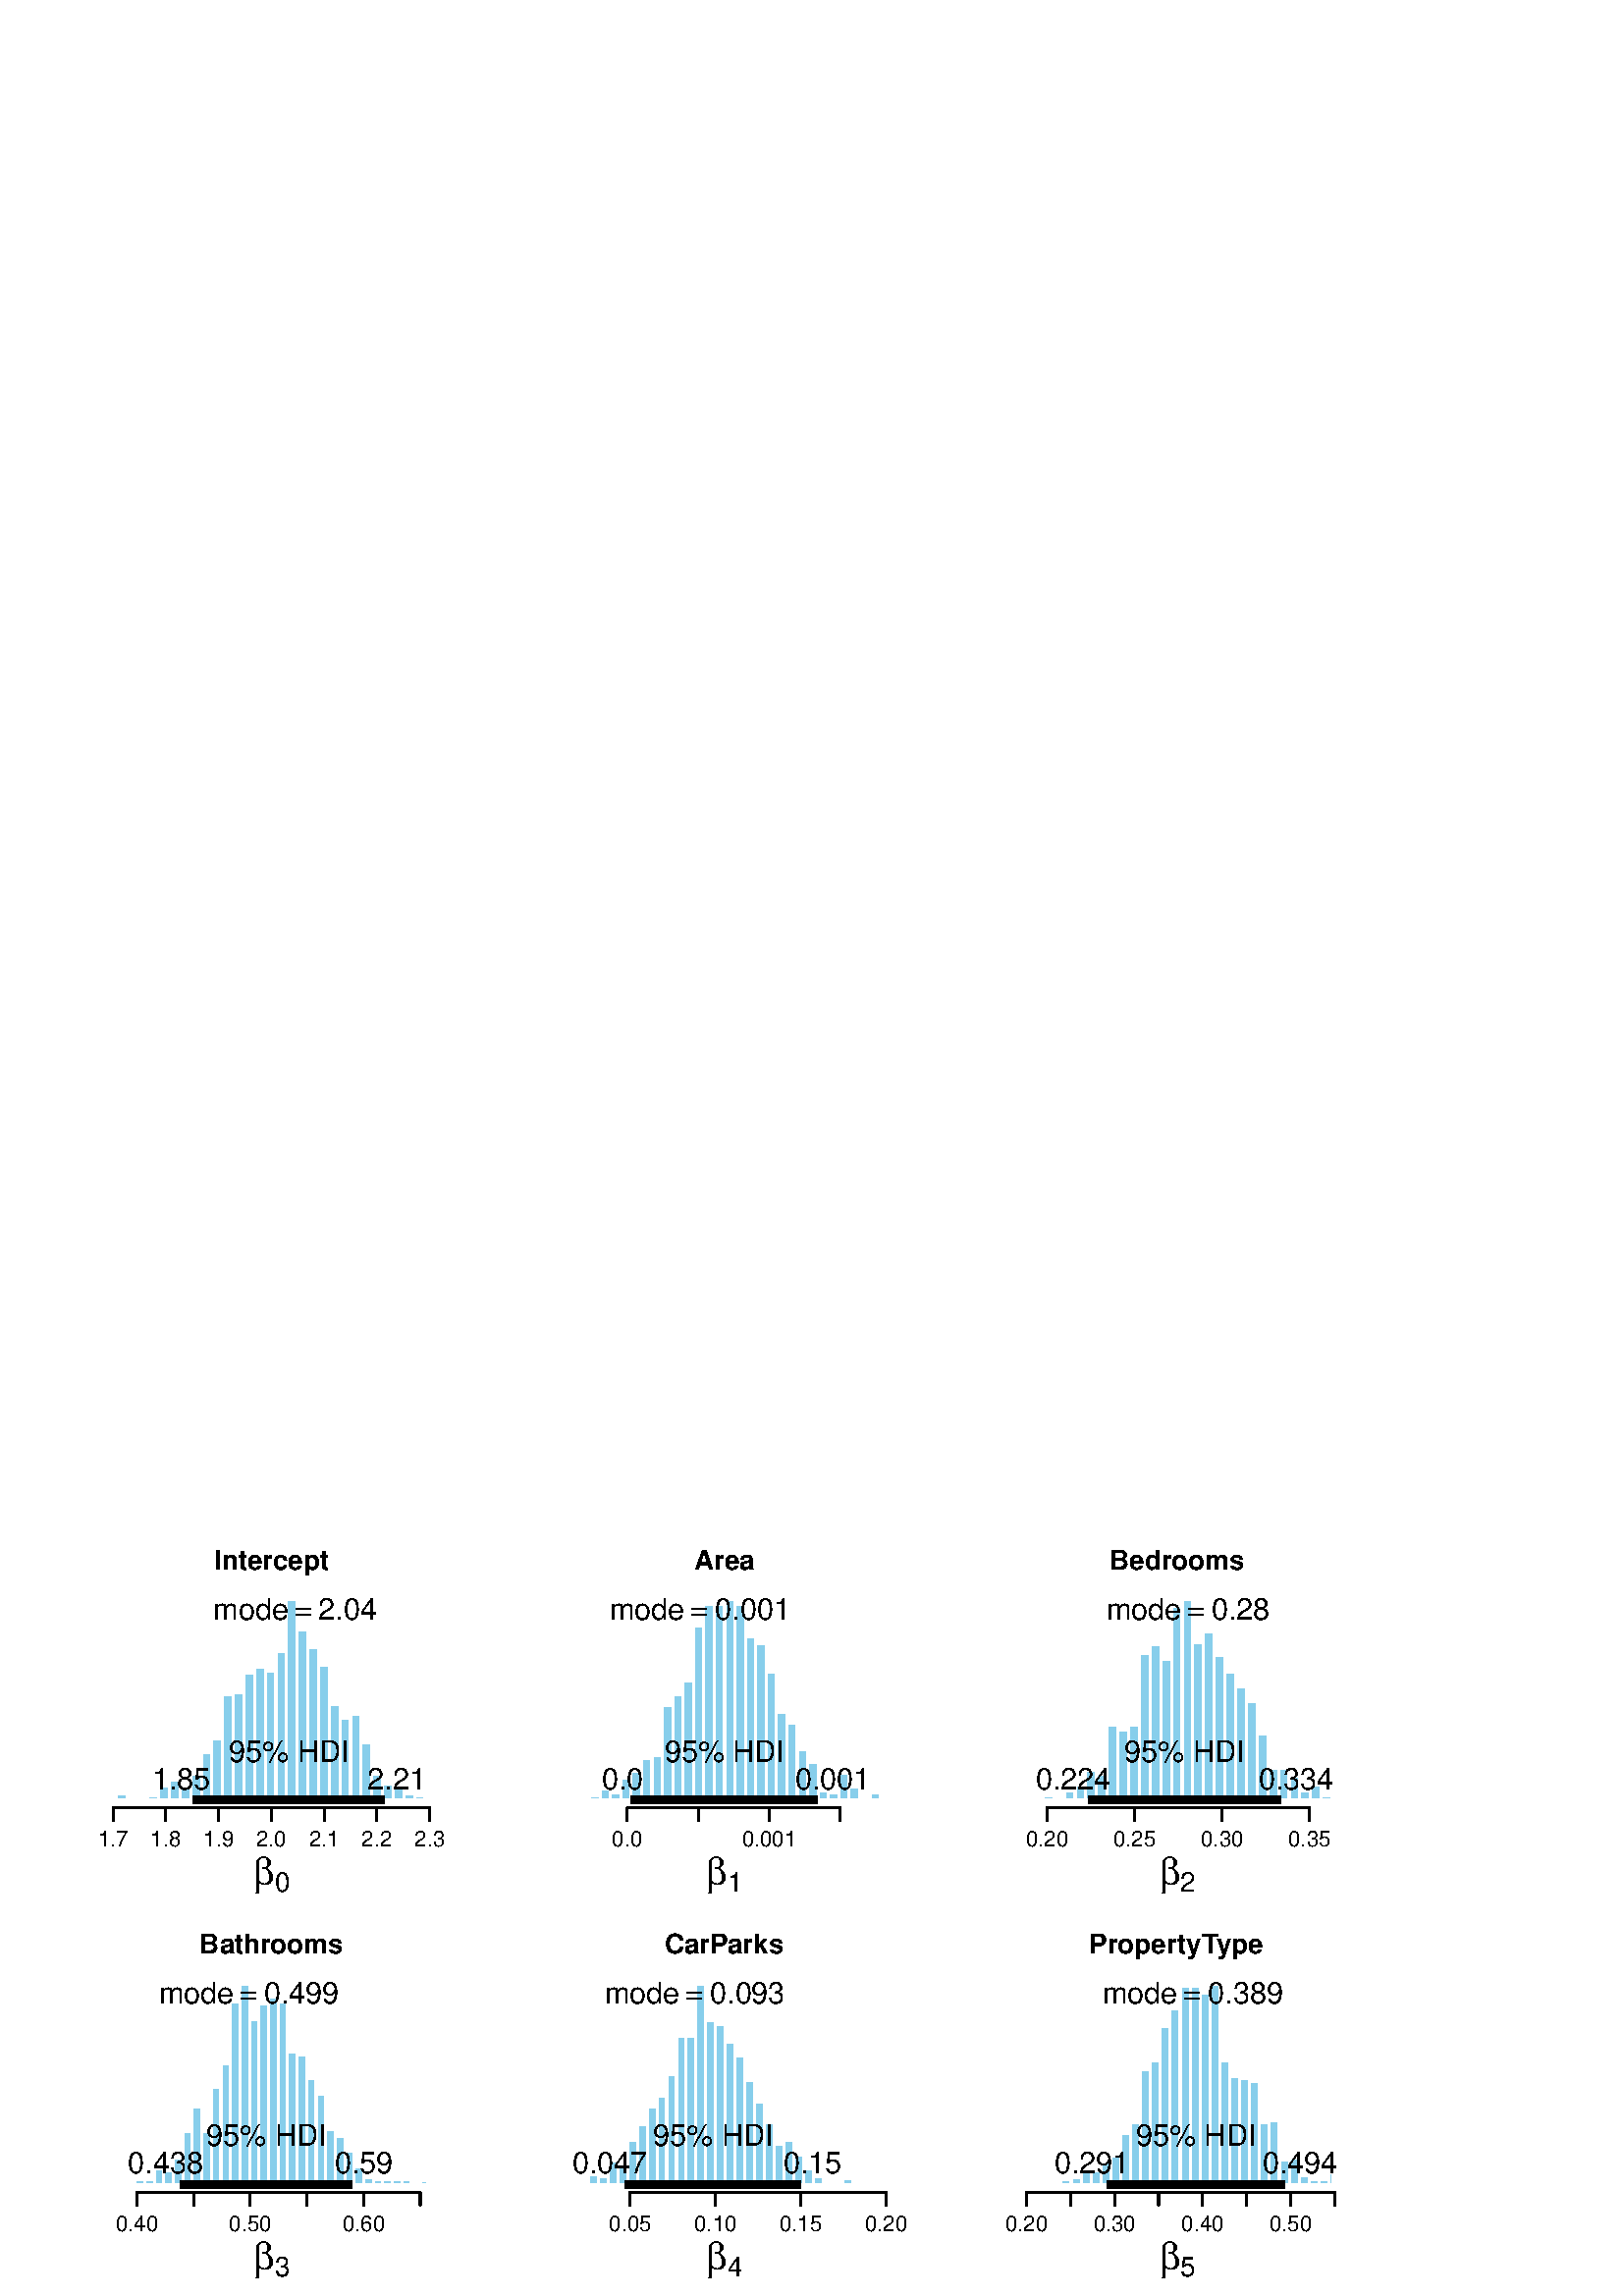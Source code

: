 %!PS-Adobe-3.0 EPSF-3.0
%%DocumentNeededResources: font Helvetica
%%+ font Helvetica-Bold
%%+ font Helvetica-Oblique
%%+ font Helvetica-BoldOblique
%%+ font Symbol
%%Pages: (atend)
%%BoundingBox: 0 0 498 282
%%EndComments
%%BeginProlog
/bp  { gs gs } def
% begin .ps.prolog
/gs  { gsave } bind def
/gr  { grestore } bind def
/ep  { showpage gr gr } bind def
/m   { moveto } bind def
/l  { rlineto } bind def
/np  { newpath } bind def
/cp  { closepath } bind def
/f   { fill } bind def
/o   { stroke } bind def
/c   { newpath 0 360 arc } bind def
/r   { 4 2 roll moveto 1 copy 3 -1 roll exch 0 exch rlineto 0 rlineto -1 mul 0 exch rlineto closepath } bind def
/p1  { stroke } bind def
/p2  { gsave bg fill grestore newpath } bind def
/p3  { gsave bg fill grestore stroke } bind def
/p6  { gsave bg eofill grestore newpath } bind def
/p7  { gsave bg eofill grestore stroke } bind def
/t   { 5 -2 roll moveto gsave rotate
       1 index stringwidth pop
       mul neg 0 rmoveto show grestore } bind def
/ta  { 4 -2 roll moveto gsave rotate show } bind def
/tb  { 2 -1 roll 0 rmoveto show } bind def
/cl  { grestore gsave newpath 3 index 3 index moveto 1 index
       4 -1 roll lineto  exch 1 index lineto lineto
       closepath clip newpath } bind def
/rgb { setrgbcolor } bind def
/s   { scalefont setfont } bind def
% end   .ps.prolog
%%IncludeResource: font Helvetica
/Helvetica findfont
dup length dict begin
  {1 index /FID ne {def} {pop pop} ifelse} forall
  /Encoding ISOLatin1Encoding def
  currentdict
  end
/Font1 exch definefont pop
%%IncludeResource: font Helvetica-Bold
/Helvetica-Bold findfont
dup length dict begin
  {1 index /FID ne {def} {pop pop} ifelse} forall
  /Encoding ISOLatin1Encoding def
  currentdict
  end
/Font2 exch definefont pop
%%IncludeResource: font Helvetica-Oblique
/Helvetica-Oblique findfont
dup length dict begin
  {1 index /FID ne {def} {pop pop} ifelse} forall
  /Encoding ISOLatin1Encoding def
  currentdict
  end
/Font3 exch definefont pop
%%IncludeResource: font Helvetica-BoldOblique
/Helvetica-BoldOblique findfont
dup length dict begin
  {1 index /FID ne {def} {pop pop} ifelse} forall
  /Encoding ISOLatin1Encoding def
  currentdict
  end
/Font4 exch definefont pop
%%IncludeResource: font Symbol
/Symbol findfont
dup length dict begin
  {1 index /FID ne {def} {pop pop} ifelse} forall
  currentdict
  end
/Font5 exch definefont pop
%%EndProlog
%%Page: 1 1
bp
0.00 0.00 498.00 282.00 cl
/Font2 findfont 10 s
0 setgray
78.52 266.53 (Inter) 0 ta
-0.200 (cept) tb gr
/Font5 findfont 14 s
93.01 150.77 (b) 0 0 t
/Font1 findfont 10 s
100.69 148.21 (0) 0 0 t
0.75 setlinewidth
[] 0 setdash
1 setlinecap
1 setlinejoin
10.00 setmiterlimit
np
41.46 179.02 m
116.08 0 l
o
np
41.46 179.02 m
0 -4.76 l
o
np
60.81 179.02 m
0 -4.76 l
o
np
80.15 179.02 m
0 -4.76 l
o
np
99.50 179.02 m
0 -4.76 l
o
np
118.85 179.02 m
0 -4.76 l
o
np
138.19 179.02 m
0 -4.76 l
o
np
157.54 179.02 m
0 -4.76 l
o
/Font1 findfont 8 s
41.46 164.76 (1.7) .5 0 t
60.81 164.76 (1.8) .5 0 t
80.15 164.76 (1.9) .5 0 t
99.50 164.76 (2.0) .5 0 t
118.85 164.76 (2.1) .5 0 t
138.19 164.76 (2.2) .5 0 t
157.54 164.76 (2.3) .5 0 t
/bg { 0.529 0.808 0.922 rgb } def
1 setgray
42.58 181.95 3.91 2.18 r p3
46.49 181.95 3.91 0.00 r p3
50.39 181.95 3.91 0.73 r p3
54.30 181.95 3.91 1.45 r p3
58.20 181.95 3.91 5.08 r p3
62.11 181.95 3.91 7.26 r p3
66.02 181.95 3.91 4.36 r p3
69.92 181.95 3.91 9.44 r p3
73.83 181.95 3.91 17.43 r p3
77.73 181.95 3.91 22.52 r p3
81.64 181.95 3.91 38.49 r p3
85.54 181.95 3.91 39.22 r p3
89.45 181.95 3.91 46.48 r p3
93.36 181.95 3.91 48.66 r p3
97.26 181.95 3.91 47.21 r p3
101.17 181.95 3.91 54.47 r p3
105.07 181.95 3.91 73.36 r p3
108.98 181.95 3.91 62.46 r p3
112.89 181.95 3.91 55.92 r p3
116.79 181.95 3.91 49.39 r p3
120.70 181.95 3.91 34.86 r p3
124.60 181.95 3.91 29.78 r p3
128.51 181.95 3.91 31.23 r p3
132.42 181.95 3.91 21.06 r p3
136.32 181.95 3.91 9.44 r p3
140.23 181.95 3.91 5.81 r p3
144.13 181.95 3.91 5.08 r p3
148.04 181.95 3.91 2.18 r p3
151.94 181.95 3.91 1.45 r p3
155.85 181.95 0.83 3.40 r p3
/Font1 findfont 11 s
0 setgray
78.17 248.18 (m) 0 0 t
87.33 248.18 (o) 0 0 t
93.45 248.18 (d) 0 0 t
99.56 248.18 (e) 0 0 t
/Font5 findfont 11 s
108.23 248.18 (=) 0 0 t
/Font1 findfont 11 s
116.81 248.18 (2.04) 0 0 t
3.00 setlinewidth
[] 0 setdash
0 setlinecap
np
70.78 181.95 m
70.30 0 l
o
83.92 195.94 (95) 0 0 t
96.16 195.94 (% HDI) 0 0 t
70.78 185.90 (1.85) 0.70 0 t
141.08 185.90 (2.21) 0.30 0 t
0.00 0.00 498.00 282.00 cl
/Font2 findfont 10 s
0 setgray
265.63 266.53 (Area) .5 0 t
/Font5 findfont 14 s
259.01 150.77 (b) 0 0 t
/Font1 findfont 10 s
266.69 148.21 (1) 0 0 t
0.75 setlinewidth
[] 0 setdash
1 setlinecap
1 setlinejoin
10.00 setmiterlimit
np
230.01 179.02 m
78.02 0 l
o
np
230.01 179.02 m
0 -4.76 l
o
np
256.02 179.02 m
0 -4.76 l
o
np
282.02 179.02 m
0 -4.76 l
o
np
308.03 179.02 m
0 -4.76 l
o
/Font1 findfont 8 s
230.01 164.76 (0.0) .5 0 t
282.02 164.76 (0.001) .5 0 t
/bg { 0.529 0.808 0.922 rgb } def
1 setgray
208.58 181.95 3.81 0.81 r p3
212.39 181.95 3.81 0.81 r p3
216.19 181.95 3.81 1.61 r p3
220.00 181.95 3.81 4.03 r p3
223.81 181.95 3.81 2.42 r p3
227.61 181.95 3.81 8.06 r p3
231.42 181.95 3.81 10.48 r p3
235.22 181.95 3.81 15.32 r p3
239.03 181.95 3.81 16.12 r p3
242.84 181.95 3.81 34.66 r p3
246.64 181.95 3.81 38.69 r p3
250.45 181.95 3.81 43.53 r p3
254.26 181.95 3.81 63.68 r p3
258.06 181.95 3.81 71.74 r p3
261.87 181.95 3.81 71.74 r p3
265.68 181.95 3.81 73.36 r p3
269.48 181.95 3.81 71.74 r p3
273.29 181.95 3.81 59.65 r p3
277.10 181.95 3.81 57.23 r p3
280.90 181.95 3.81 46.75 r p3
284.71 181.95 3.81 32.24 r p3
288.51 181.95 3.81 28.21 r p3
292.32 181.95 3.81 18.54 r p3
296.13 181.95 3.81 13.70 r p3
299.93 181.95 3.81 3.22 r p3
303.74 181.95 3.81 2.42 r p3
307.55 181.95 3.81 9.67 r p3
311.35 181.95 3.81 4.84 r p3
315.16 181.95 3.81 0.00 r p3
318.97 181.95 3.72 2.48 r p3
/Font1 findfont 11 s
0 setgray
223.51 248.18 (m) 0 0 t
232.67 248.18 (o) 0 0 t
238.79 248.18 (d) 0 0 t
244.91 248.18 (e) 0 0 t
/Font5 findfont 11 s
253.57 248.18 (=) 0 0 t
/Font1 findfont 11 s
262.15 248.18 (0.001) 0 0 t
3.00 setlinewidth
[] 0 setdash
0 setlinecap
np
231.30 181.95 m
68.52 0 l
o
243.56 195.94 (95) 0 0 t
255.79 195.94 (% HDI) 0 0 t
231.30 185.90 (0.0) 0.70 0 t
299.82 185.90 (0.001) 0.30 0 t
0.00 0.00 498.00 282.00 cl
/Font2 findfont 10 s
0 setgray
406.91 266.53 (Bedr) 0 ta
-0.200 (ooms) tb gr
/Font5 findfont 14 s
425.01 150.77 (b) 0 0 t
/Font1 findfont 10 s
432.69 148.21 (2) 0 0 t
0.75 setlinewidth
[] 0 setdash
1 setlinecap
1 setlinejoin
10.00 setmiterlimit
np
383.94 179.02 m
96.21 0 l
o
np
383.94 179.02 m
0 -4.76 l
o
np
416.01 179.02 m
0 -4.76 l
o
np
448.08 179.02 m
0 -4.76 l
o
np
480.15 179.02 m
0 -4.76 l
o
/Font1 findfont 8 s
383.94 164.76 (0.20) .5 0 t
416.01 164.76 (0.25) .5 0 t
448.08 164.76 (0.30) .5 0 t
480.15 164.76 (0.35) .5 0 t
/bg { 0.529 0.808 0.922 rgb } def
1 setgray
374.58 181.95 3.92 0.78 r p3
378.50 181.95 3.92 0.00 r p3
382.43 181.95 3.92 1.56 r p3
386.35 181.95 3.92 0.00 r p3
390.27 181.95 3.92 3.12 r p3
394.20 181.95 3.92 5.46 r p3
398.12 181.95 3.92 10.93 r p3
402.05 181.95 3.92 9.36 r p3
405.97 181.95 3.92 27.31 r p3
409.89 181.95 3.92 25.75 r p3
413.82 181.95 3.92 27.31 r p3
417.74 181.95 3.92 53.85 r p3
421.66 181.95 3.92 56.97 r p3
425.59 181.95 3.92 51.50 r p3
429.51 181.95 3.92 71.01 r p3
433.43 181.95 3.92 73.36 r p3
437.36 181.95 3.92 57.75 r p3
441.28 181.95 3.92 61.65 r p3
445.20 181.95 3.92 53.07 r p3
449.13 181.95 3.92 46.82 r p3
453.05 181.95 3.92 41.36 r p3
456.97 181.95 3.92 35.90 r p3
460.90 181.95 3.92 24.19 r p3
464.82 181.95 3.92 11.71 r p3
468.75 181.95 3.92 11.71 r p3
472.67 181.95 3.92 8.58 r p3
476.59 181.95 3.92 3.12 r p3
480.52 181.95 3.92 5.46 r p3
484.44 181.95 3.92 1.56 r p3
488.36 181.95 0.32 9.56 r p3
/Font1 findfont 11 s
0 setgray
405.54 248.18 (m) 0 0 t
414.70 248.18 (o) 0 0 t
420.82 248.18 (d) 0 0 t
426.94 248.18 (e) 0 0 t
/Font5 findfont 11 s
435.60 248.18 (=) 0 0 t
/Font1 findfont 11 s
444.18 248.18 (0.28) 0 0 t
3.00 setlinewidth
[] 0 setdash
0 setlinecap
np
399.04 181.95 m
70.62 0 l
o
412.35 195.94 (95) 0 0 t
424.58 195.94 (% HDI) 0 0 t
399.04 185.90 (0.224) 0.70 0 t
469.66 185.90 (0.334) 0.30 0 t
0.00 0.00 498.00 282.00 cl
/Font2 findfont 10 s
0 setgray
73.24 125.53 (Bathr) 0 ta
-0.200 (ooms) tb gr
/Font5 findfont 14 s
93.01 9.77 (b) 0 0 t
/Font1 findfont 10 s
100.69 7.21 (3) 0 0 t
0.75 setlinewidth
[] 0 setdash
1 setlinecap
1 setlinejoin
10.00 setmiterlimit
np
50.19 38.02 m
103.90 0 l
o
np
50.19 38.02 m
0 -4.76 l
o
np
70.97 38.02 m
0 -4.76 l
o
np
91.75 38.02 m
0 -4.76 l
o
np
112.53 38.02 m
0 -4.76 l
o
np
133.31 38.02 m
0 -4.76 l
o
np
154.09 38.02 m
0 -4.76 l
o
/Font1 findfont 8 s
50.19 23.76 (0.40) .5 0 t
91.75 23.76 (0.50) .5 0 t
133.31 23.76 (0.60) .5 0 t
/bg { 0.529 0.808 0.922 rgb } def
1 setgray
42.58 40.95 3.49 0.81 r p3
46.07 40.95 3.49 0.81 r p3
49.56 40.95 3.49 1.61 r p3
53.06 40.95 3.49 1.61 r p3
56.55 40.95 3.49 5.64 r p3
60.04 40.95 3.49 4.84 r p3
63.53 40.95 3.49 9.67 r p3
67.02 40.95 3.49 19.35 r p3
70.52 40.95 3.49 28.21 r p3
74.01 40.95 3.49 19.35 r p3
77.50 40.95 3.49 35.47 r p3
80.99 40.95 3.49 44.34 r p3
84.48 40.95 3.49 66.91 r p3
87.98 40.95 3.49 73.36 r p3
91.47 40.95 3.49 60.46 r p3
94.96 40.95 3.49 66.10 r p3
98.45 40.95 3.49 68.52 r p3
101.94 40.95 3.49 66.91 r p3
105.44 40.95 3.49 48.37 r p3
108.93 40.95 3.49 47.56 r p3
112.42 40.95 3.49 38.69 r p3
115.91 40.95 3.49 33.05 r p3
119.40 40.95 3.49 20.15 r p3
122.90 40.95 3.49 17.73 r p3
126.39 40.95 3.49 12.09 r p3
129.88 40.95 3.49 6.45 r p3
133.37 40.95 3.49 2.42 r p3
136.86 40.95 3.49 1.61 r p3
140.36 40.95 3.49 1.61 r p3
143.85 40.95 3.49 1.61 r p3
147.34 40.95 3.49 1.61 r p3
150.83 40.95 3.49 0.00 r p3
154.32 40.95 2.36 1.19 r p3
/Font1 findfont 11 s
0 setgray
58.17 107.18 (m) 0 0 t
67.34 107.18 (o) 0 0 t
73.45 107.18 (d) 0 0 t
79.57 107.18 (e) 0 0 t
/Font5 findfont 11 s
88.23 107.18 (=) 0 0 t
/Font1 findfont 11 s
96.82 107.18 (0.499) 0 0 t
3.00 setlinewidth
[] 0 setdash
0 setlinecap
np
66.17 40.95 m
62.85 0 l
o
75.59 54.94 (95) 0 0 t
87.82 54.94 (% HDI) 0 0 t
66.17 44.90 (0.438) 0.70 0 t
129.02 44.90 (0.59) 0.30 0 t
0.00 0.00 498.00 282.00 cl
/Font2 findfont 10 s
0 setgray
243.68 125.53 (CarP) 0 ta
-0.300 (arks) tb gr
/Font5 findfont 14 s
259.01 9.77 (b) 0 0 t
/Font1 findfont 10 s
266.69 7.21 (4) 0 0 t
0.75 setlinewidth
[] 0 setdash
1 setlinecap
1 setlinejoin
10.00 setmiterlimit
np
231.06 38.02 m
93.76 0 l
o
np
231.06 38.02 m
0 -4.76 l
o
np
262.31 38.02 m
0 -4.76 l
o
np
293.57 38.02 m
0 -4.76 l
o
np
324.82 38.02 m
0 -4.76 l
o
/Font1 findfont 8 s
231.06 23.76 (0.05) .5 0 t
262.31 23.76 (0.10) .5 0 t
293.57 23.76 (0.15) .5 0 t
324.82 23.76 (0.20) .5 0 t
/bg { 0.529 0.808 0.922 rgb } def
1 setgray
208.58 40.95 3.59 0.71 r p3
212.17 40.95 3.59 0.71 r p3
215.75 40.95 3.59 3.53 r p3
219.34 40.95 3.59 2.82 r p3
222.93 40.95 3.59 8.46 r p3
226.51 40.95 3.59 6.35 r p3
230.10 40.95 3.59 16.22 r p3
233.69 40.95 3.59 21.87 r p3
237.27 40.95 3.59 28.21 r p3
240.86 40.95 3.59 32.45 r p3
244.45 40.95 3.59 40.20 r p3
248.03 40.95 3.59 54.31 r p3
251.62 40.95 3.59 54.31 r p3
255.21 40.95 3.59 73.36 r p3
258.79 40.95 3.59 59.95 r p3
262.38 40.95 3.59 58.54 r p3
265.97 40.95 3.59 52.20 r p3
269.55 40.95 3.59 47.26 r p3
273.14 40.95 3.59 38.09 r p3
276.72 40.95 3.59 30.33 r p3
280.31 40.95 3.59 22.57 r p3
283.90 40.95 3.59 14.81 r p3
287.48 40.95 3.59 16.22 r p3
291.07 40.95 3.59 10.58 r p3
294.66 40.95 3.59 5.64 r p3
298.24 40.95 3.59 2.82 r p3
301.83 40.95 3.59 0.00 r p3
305.42 40.95 3.59 0.71 r p3
309.00 40.95 3.59 2.12 r p3
312.59 40.95 3.59 0.71 r p3
316.18 40.95 3.59 0.00 r p3
319.76 40.95 2.92 0.87 r p3
/Font1 findfont 11 s
0 setgray
221.65 107.18 (m) 0 0 t
230.81 107.18 (o) 0 0 t
236.93 107.18 (d) 0 0 t
243.05 107.18 (e) 0 0 t
/Font5 findfont 11 s
251.71 107.18 (=) 0 0 t
/Font1 findfont 11 s
260.29 107.18 (0.093) 0 0 t
3.00 setlinewidth
[] 0 setdash
0 setlinecap
np
229.10 40.95 m
64.56 0 l
o
239.38 54.94 (95) 0 0 t
251.61 54.94 (% HDI) 0 0 t
229.10 44.90 (0.047) 0.70 0 t
293.66 44.90 (0.15) 0.30 0 t
0.00 0.00 498.00 282.00 cl
/Font2 findfont 10 s
0 setgray
399.40 125.53 (Pr) 0 ta
-0.200 (oper) tb
0.200 (tyT) tb
-0.600 (ype) tb gr
/Font5 findfont 14 s
425.01 9.77 (b) 0 0 t
/Font1 findfont 10 s
432.69 7.21 (5) 0 0 t
0.75 setlinewidth
[] 0 setdash
1 setlinecap
1 setlinejoin
10.00 setmiterlimit
np
376.40 38.02 m
112.92 0 l
o
np
376.40 38.02 m
0 -4.76 l
o
np
392.53 38.02 m
0 -4.76 l
o
np
408.67 38.02 m
0 -4.76 l
o
np
424.80 38.02 m
0 -4.76 l
o
np
440.93 38.02 m
0 -4.76 l
o
np
457.06 38.02 m
0 -4.76 l
o
np
473.19 38.02 m
0 -4.76 l
o
np
489.32 38.02 m
0 -4.76 l
o
/Font1 findfont 8 s
376.40 23.76 (0.20) .5 0 t
408.67 23.76 (0.30) .5 0 t
440.93 23.76 (0.40) .5 0 t
473.19 23.76 (0.50) .5 0 t
/bg { 0.529 0.808 0.922 rgb } def
1 setgray
374.58 40.95 3.63 0.81 r p3
378.21 40.95 3.63 0.00 r p3
381.85 40.95 3.63 0.81 r p3
385.48 40.95 3.63 0.00 r p3
389.12 40.95 3.63 1.61 r p3
392.75 40.95 3.63 2.42 r p3
396.39 40.95 3.63 5.64 r p3
400.02 40.95 3.63 4.84 r p3
403.66 40.95 3.63 8.06 r p3
407.29 40.95 3.63 10.48 r p3
410.93 40.95 3.63 18.54 r p3
414.56 40.95 3.63 22.57 r p3
418.20 40.95 3.63 41.92 r p3
421.83 40.95 3.63 45.14 r p3
425.47 40.95 3.63 58.04 r p3
429.10 40.95 3.63 64.49 r p3
432.74 40.95 3.63 72.55 r p3
436.37 40.95 3.63 72.55 r p3
440.01 40.95 3.63 70.13 r p3
443.64 40.95 3.63 73.36 r p3
447.28 40.95 3.63 45.14 r p3
450.91 40.95 3.63 39.50 r p3
454.55 40.95 3.63 38.69 r p3
458.18 40.95 3.63 37.89 r p3
461.82 40.95 3.63 22.57 r p3
465.45 40.95 3.63 23.38 r p3
469.09 40.95 3.63 8.87 r p3
472.72 40.95 3.63 9.67 r p3
476.36 40.95 3.63 3.22 r p3
479.99 40.95 3.63 1.61 r p3
483.63 40.95 3.63 1.61 r p3
487.26 40.95 1.42 4.12 r p3
/Font1 findfont 11 s
0 setgray
404.27 107.18 (m) 0 0 t
413.44 107.18 (o) 0 0 t
419.55 107.18 (d) 0 0 t
425.67 107.18 (e) 0 0 t
/Font5 findfont 11 s
434.33 107.18 (=) 0 0 t
/Font1 findfont 11 s
442.92 107.18 (0.389) 0 0 t
3.00 setlinewidth
[] 0 setdash
0 setlinecap
np
405.75 40.95 m
65.42 0 l
o
416.45 54.94 (95) 0 0 t
428.69 54.94 (% HDI) 0 0 t
405.75 44.90 (0.291) 0.70 0 t
471.17 44.90 (0.494) 0.30 0 t
ep
%%Trailer
%%Pages: 1
%%EOF
